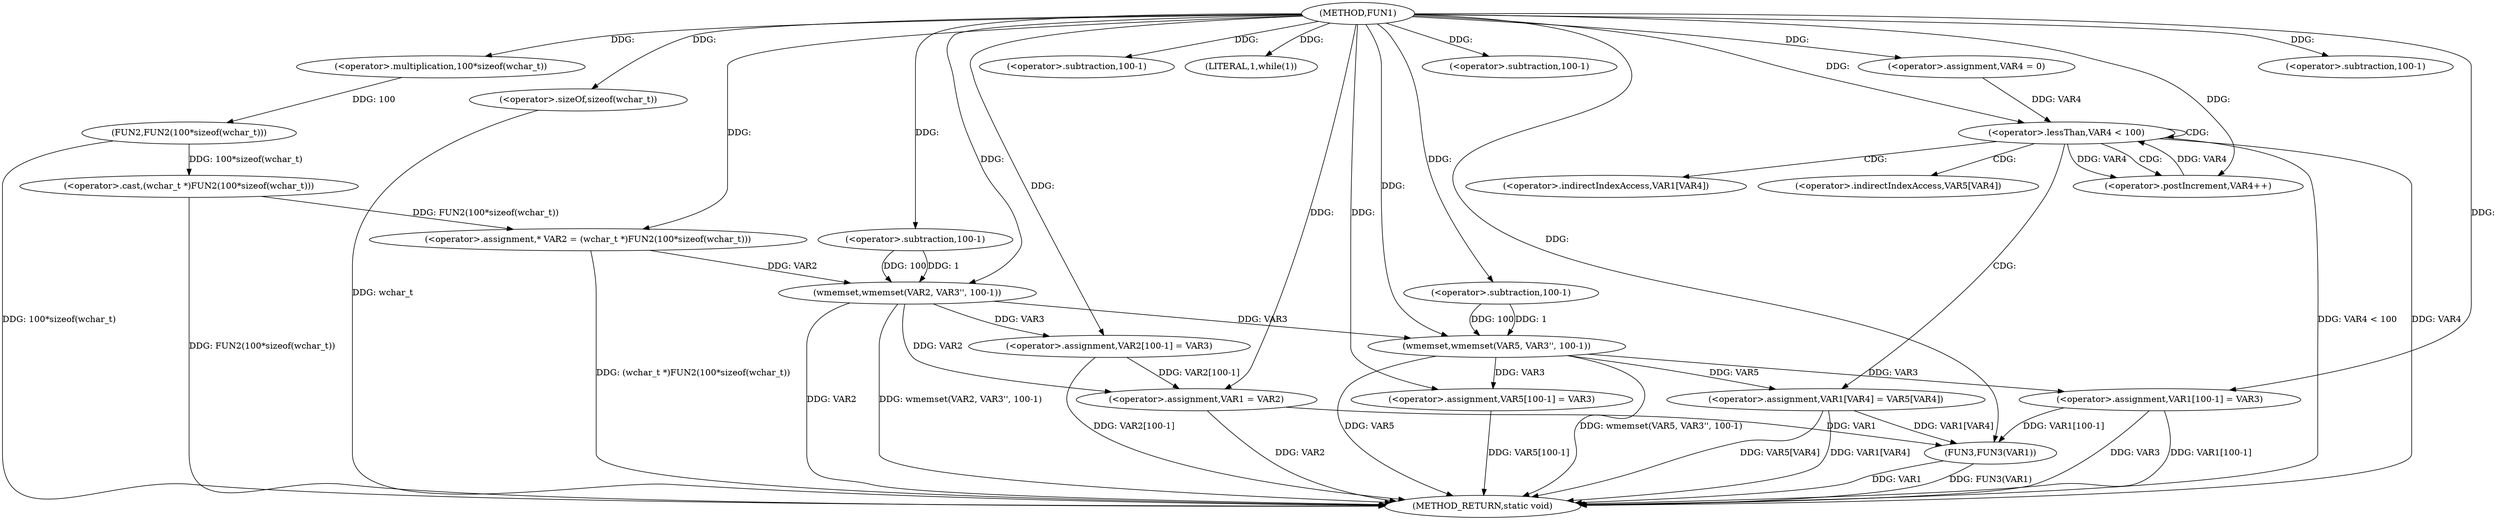 digraph FUN1 {  
"1000100" [label = "(METHOD,FUN1)" ]
"1000175" [label = "(METHOD_RETURN,static void)" ]
"1000104" [label = "(<operator>.assignment,* VAR2 = (wchar_t *)FUN2(100*sizeof(wchar_t)))" ]
"1000106" [label = "(<operator>.cast,(wchar_t *)FUN2(100*sizeof(wchar_t)))" ]
"1000108" [label = "(FUN2,FUN2(100*sizeof(wchar_t)))" ]
"1000109" [label = "(<operator>.multiplication,100*sizeof(wchar_t))" ]
"1000111" [label = "(<operator>.sizeOf,sizeof(wchar_t))" ]
"1000113" [label = "(wmemset,wmemset(VAR2, VAR3'', 100-1))" ]
"1000116" [label = "(<operator>.subtraction,100-1)" ]
"1000119" [label = "(<operator>.assignment,VAR2[100-1] = VAR3)" ]
"1000122" [label = "(<operator>.subtraction,100-1)" ]
"1000127" [label = "(LITERAL,1,while(1))" ]
"1000129" [label = "(<operator>.assignment,VAR1 = VAR2)" ]
"1000136" [label = "(wmemset,wmemset(VAR5, VAR3'', 100-1))" ]
"1000139" [label = "(<operator>.subtraction,100-1)" ]
"1000142" [label = "(<operator>.assignment,VAR5[100-1] = VAR3)" ]
"1000145" [label = "(<operator>.subtraction,100-1)" ]
"1000150" [label = "(<operator>.assignment,VAR4 = 0)" ]
"1000153" [label = "(<operator>.lessThan,VAR4 < 100)" ]
"1000156" [label = "(<operator>.postIncrement,VAR4++)" ]
"1000159" [label = "(<operator>.assignment,VAR1[VAR4] = VAR5[VAR4])" ]
"1000166" [label = "(<operator>.assignment,VAR1[100-1] = VAR3)" ]
"1000169" [label = "(<operator>.subtraction,100-1)" ]
"1000173" [label = "(FUN3,FUN3(VAR1))" ]
"1000160" [label = "(<operator>.indirectIndexAccess,VAR1[VAR4])" ]
"1000163" [label = "(<operator>.indirectIndexAccess,VAR5[VAR4])" ]
  "1000106" -> "1000175"  [ label = "DDG: FUN2(100*sizeof(wchar_t))"] 
  "1000153" -> "1000175"  [ label = "DDG: VAR4 < 100"] 
  "1000111" -> "1000175"  [ label = "DDG: wchar_t"] 
  "1000153" -> "1000175"  [ label = "DDG: VAR4"] 
  "1000159" -> "1000175"  [ label = "DDG: VAR5[VAR4]"] 
  "1000129" -> "1000175"  [ label = "DDG: VAR2"] 
  "1000166" -> "1000175"  [ label = "DDG: VAR3"] 
  "1000113" -> "1000175"  [ label = "DDG: VAR2"] 
  "1000159" -> "1000175"  [ label = "DDG: VAR1[VAR4]"] 
  "1000166" -> "1000175"  [ label = "DDG: VAR1[100-1]"] 
  "1000113" -> "1000175"  [ label = "DDG: wmemset(VAR2, VAR3'', 100-1)"] 
  "1000119" -> "1000175"  [ label = "DDG: VAR2[100-1]"] 
  "1000173" -> "1000175"  [ label = "DDG: FUN3(VAR1)"] 
  "1000142" -> "1000175"  [ label = "DDG: VAR5[100-1]"] 
  "1000136" -> "1000175"  [ label = "DDG: wmemset(VAR5, VAR3'', 100-1)"] 
  "1000173" -> "1000175"  [ label = "DDG: VAR1"] 
  "1000136" -> "1000175"  [ label = "DDG: VAR5"] 
  "1000104" -> "1000175"  [ label = "DDG: (wchar_t *)FUN2(100*sizeof(wchar_t))"] 
  "1000108" -> "1000175"  [ label = "DDG: 100*sizeof(wchar_t)"] 
  "1000106" -> "1000104"  [ label = "DDG: FUN2(100*sizeof(wchar_t))"] 
  "1000100" -> "1000104"  [ label = "DDG: "] 
  "1000108" -> "1000106"  [ label = "DDG: 100*sizeof(wchar_t)"] 
  "1000109" -> "1000108"  [ label = "DDG: 100"] 
  "1000100" -> "1000109"  [ label = "DDG: "] 
  "1000100" -> "1000111"  [ label = "DDG: "] 
  "1000104" -> "1000113"  [ label = "DDG: VAR2"] 
  "1000100" -> "1000113"  [ label = "DDG: "] 
  "1000116" -> "1000113"  [ label = "DDG: 100"] 
  "1000116" -> "1000113"  [ label = "DDG: 1"] 
  "1000100" -> "1000116"  [ label = "DDG: "] 
  "1000113" -> "1000119"  [ label = "DDG: VAR3"] 
  "1000100" -> "1000119"  [ label = "DDG: "] 
  "1000100" -> "1000122"  [ label = "DDG: "] 
  "1000100" -> "1000127"  [ label = "DDG: "] 
  "1000113" -> "1000129"  [ label = "DDG: VAR2"] 
  "1000119" -> "1000129"  [ label = "DDG: VAR2[100-1]"] 
  "1000100" -> "1000129"  [ label = "DDG: "] 
  "1000100" -> "1000136"  [ label = "DDG: "] 
  "1000113" -> "1000136"  [ label = "DDG: VAR3"] 
  "1000139" -> "1000136"  [ label = "DDG: 100"] 
  "1000139" -> "1000136"  [ label = "DDG: 1"] 
  "1000100" -> "1000139"  [ label = "DDG: "] 
  "1000136" -> "1000142"  [ label = "DDG: VAR3"] 
  "1000100" -> "1000142"  [ label = "DDG: "] 
  "1000100" -> "1000145"  [ label = "DDG: "] 
  "1000100" -> "1000150"  [ label = "DDG: "] 
  "1000150" -> "1000153"  [ label = "DDG: VAR4"] 
  "1000156" -> "1000153"  [ label = "DDG: VAR4"] 
  "1000100" -> "1000153"  [ label = "DDG: "] 
  "1000153" -> "1000156"  [ label = "DDG: VAR4"] 
  "1000100" -> "1000156"  [ label = "DDG: "] 
  "1000136" -> "1000159"  [ label = "DDG: VAR5"] 
  "1000100" -> "1000166"  [ label = "DDG: "] 
  "1000136" -> "1000166"  [ label = "DDG: VAR3"] 
  "1000100" -> "1000169"  [ label = "DDG: "] 
  "1000129" -> "1000173"  [ label = "DDG: VAR1"] 
  "1000159" -> "1000173"  [ label = "DDG: VAR1[VAR4]"] 
  "1000166" -> "1000173"  [ label = "DDG: VAR1[100-1]"] 
  "1000100" -> "1000173"  [ label = "DDG: "] 
  "1000153" -> "1000163"  [ label = "CDG: "] 
  "1000153" -> "1000156"  [ label = "CDG: "] 
  "1000153" -> "1000160"  [ label = "CDG: "] 
  "1000153" -> "1000153"  [ label = "CDG: "] 
  "1000153" -> "1000159"  [ label = "CDG: "] 
}
